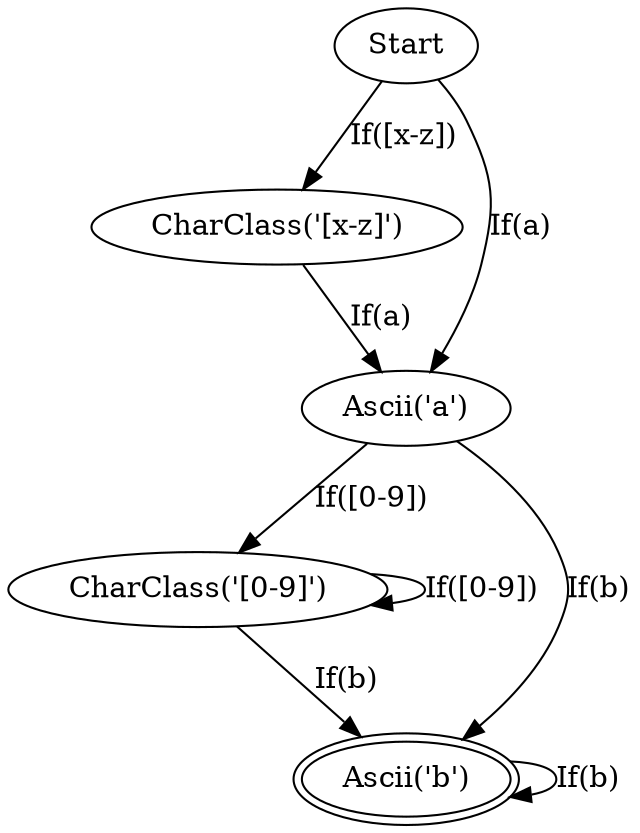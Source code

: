 digraph FSM {
node0 [label="Start"];
node0 -> node1 [label="If([x-z])"];
node0 -> node2 [label="If(a)"];
node1 [label="CharClass('[x-z]')"];
node1 -> node2 [label="If(a)"];
node2 [label="Ascii('a')"];
node2 -> node3 [label="If([0-9])"];
node2 -> node4 [label="If(b)"];
node3 [label="CharClass('[0-9]')"];
node3 -> node3 [label="If([0-9])"];
node3 -> node4 [label="If(b)"];
node4 [label="Ascii('b')", peripheries=2];
node4 -> node4 [label="If(b)"];
}